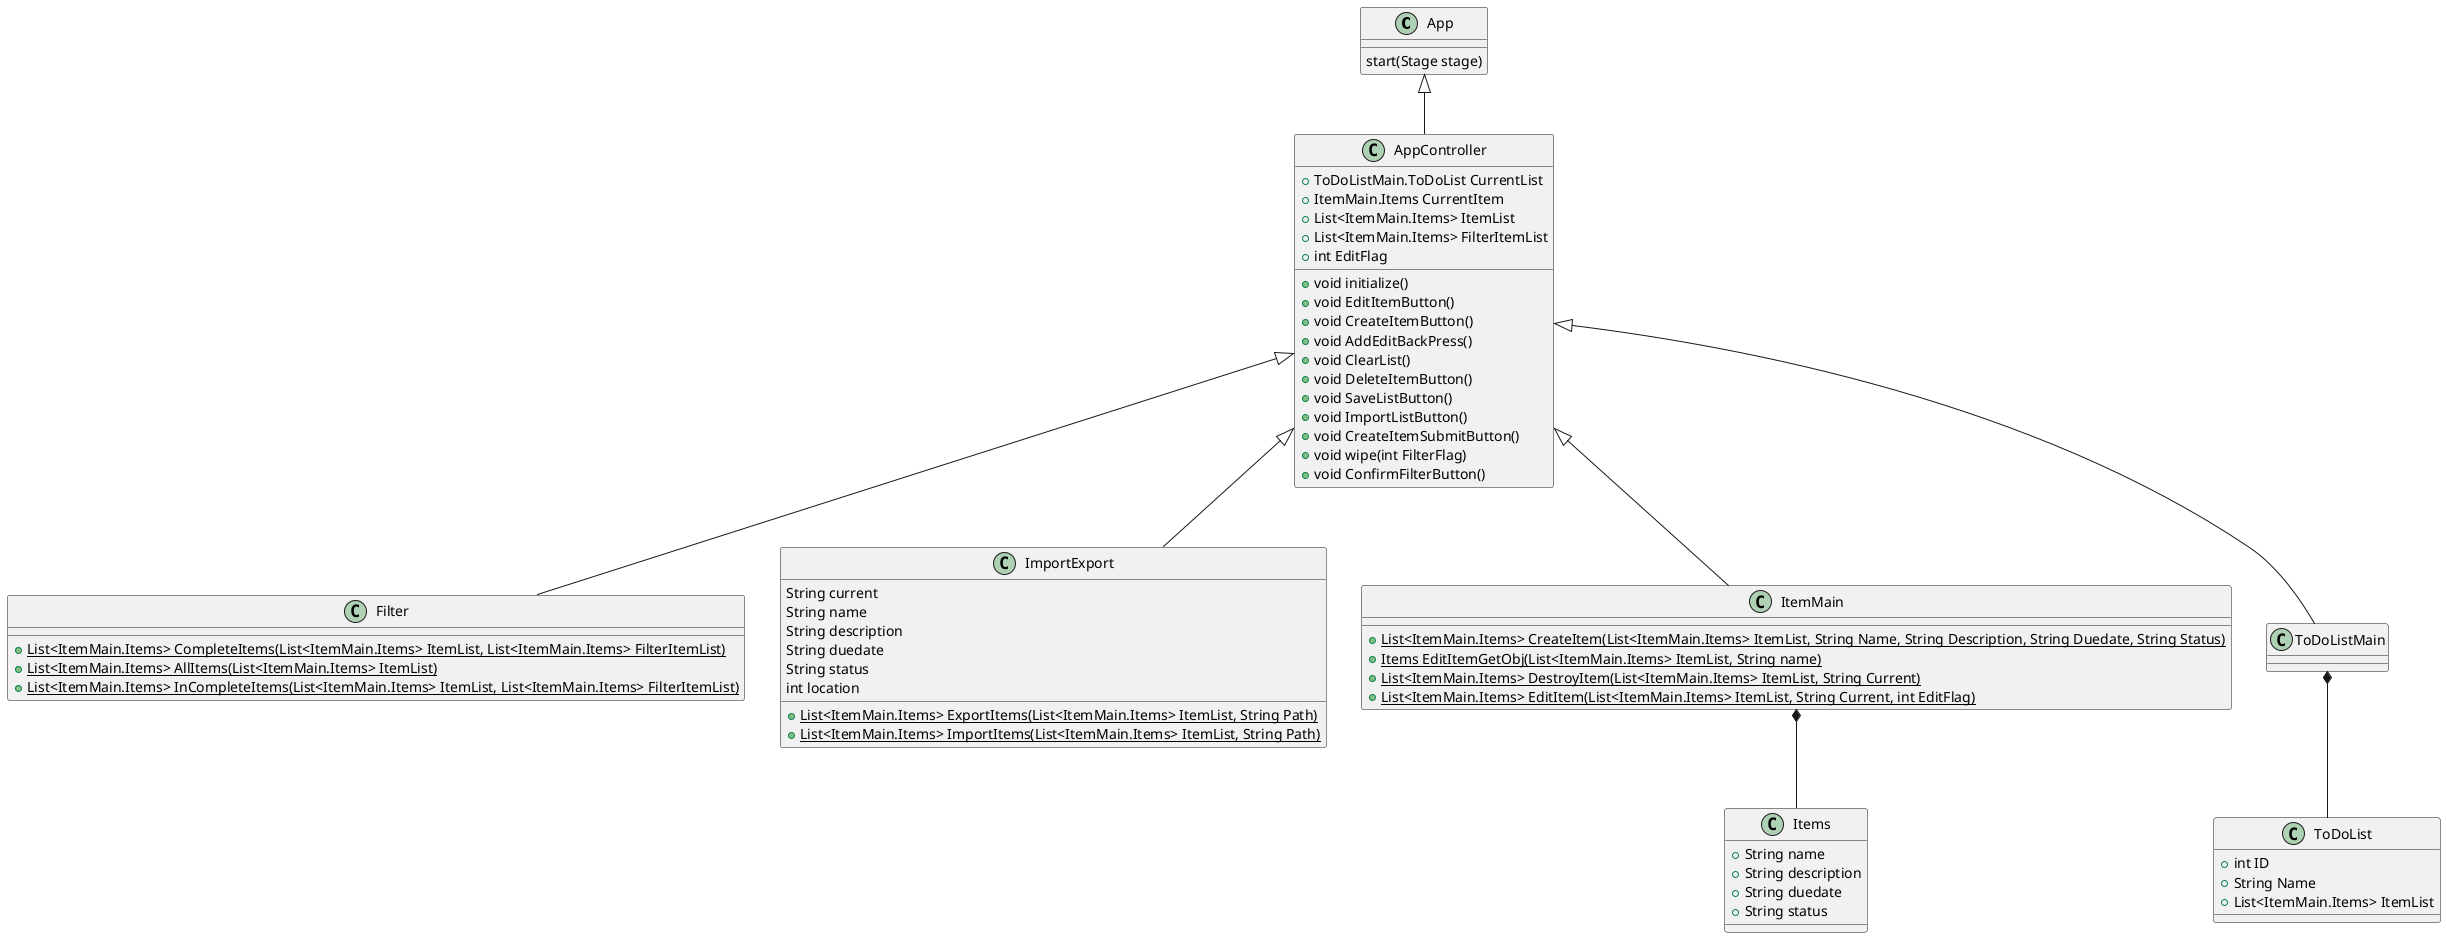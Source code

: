 @startuml
'https://plantuml.com/class-diagram

class App {
    start(Stage stage)
}

class AppController {
        + ToDoListMain.ToDoList CurrentList
        + ItemMain.Items CurrentItem
        + List<ItemMain.Items> ItemList
        + List<ItemMain.Items> FilterItemList
        + int EditFlag
        + void initialize()
        + void EditItemButton()
        + void CreateItemButton()
        + void AddEditBackPress()
        + void ClearList()
        + void DeleteItemButton()
        + void SaveListButton()
        + void ImportListButton()
        + void CreateItemSubmitButton()
        + void wipe(int FilterFlag)
        + void ConfirmFilterButton()
}

class Filter {
    + {static} List<ItemMain.Items> CompleteItems(List<ItemMain.Items> ItemList, List<ItemMain.Items> FilterItemList)
    + {static}  List<ItemMain.Items> AllItems(List<ItemMain.Items> ItemList)
    + {static} List<ItemMain.Items> InCompleteItems(List<ItemMain.Items> ItemList, List<ItemMain.Items> FilterItemList)
}

class ImportExport {
    + {static} List<ItemMain.Items> ExportItems(List<ItemMain.Items> ItemList, String Path)
    + {static} List<ItemMain.Items> ImportItems(List<ItemMain.Items> ItemList, String Path)
    String current
    String name
    String description
    String duedate
    String status
    int location

}

class ItemMain {
    + {static} List<ItemMain.Items> CreateItem(List<ItemMain.Items> ItemList, String Name, String Description, String Duedate, String Status)
    + {static} Items EditItemGetObj(List<ItemMain.Items> ItemList, String name)
    + {static} List<ItemMain.Items> DestroyItem(List<ItemMain.Items> ItemList, String Current)
    + {static} List<ItemMain.Items> EditItem(List<ItemMain.Items> ItemList, String Current, int EditFlag)

}


class ToDoListMain {

}



class Items{
        + String name
        + String description
        + String duedate
        + String status
}

class ToDoList{
        + int ID
        + String Name
        + List<ItemMain.Items> ItemList
}



ItemMain *-- Items
ToDoListMain *-- ToDoList
App <|-- AppController
AppController <|-- Filter
AppController <|-- ImportExport
AppController <|-- ItemMain
AppController <|-- ToDoListMain
@enduml